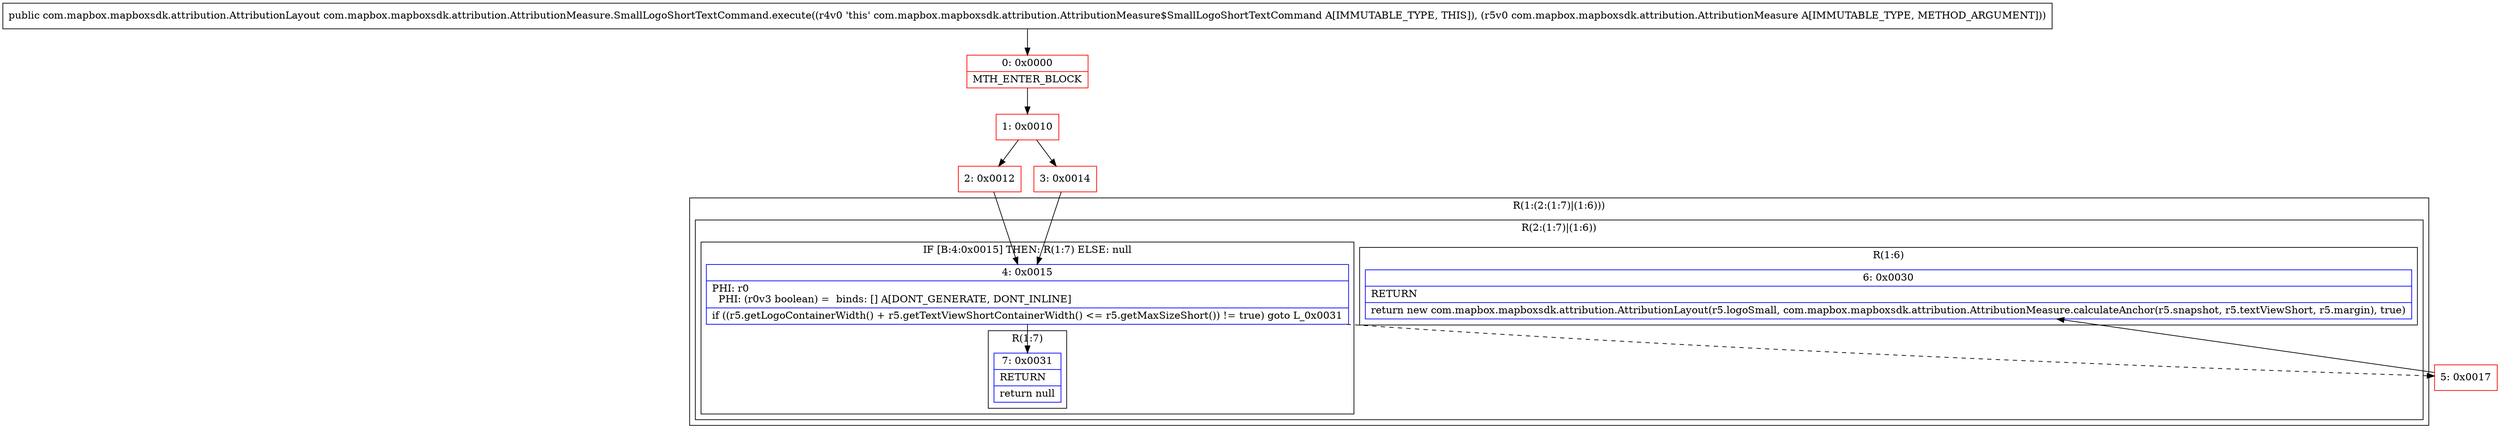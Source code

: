 digraph "CFG forcom.mapbox.mapboxsdk.attribution.AttributionMeasure.SmallLogoShortTextCommand.execute(Lcom\/mapbox\/mapboxsdk\/attribution\/AttributionMeasure;)Lcom\/mapbox\/mapboxsdk\/attribution\/AttributionLayout;" {
subgraph cluster_Region_1655478941 {
label = "R(1:(2:(1:7)|(1:6)))";
node [shape=record,color=blue];
subgraph cluster_Region_1245633409 {
label = "R(2:(1:7)|(1:6))";
node [shape=record,color=blue];
subgraph cluster_IfRegion_898781114 {
label = "IF [B:4:0x0015] THEN: R(1:7) ELSE: null";
node [shape=record,color=blue];
Node_4 [shape=record,label="{4\:\ 0x0015|PHI: r0 \l  PHI: (r0v3 boolean) =  binds: [] A[DONT_GENERATE, DONT_INLINE]\l|if ((r5.getLogoContainerWidth() + r5.getTextViewShortContainerWidth() \<= r5.getMaxSizeShort()) != true) goto L_0x0031\l}"];
subgraph cluster_Region_85945815 {
label = "R(1:7)";
node [shape=record,color=blue];
Node_7 [shape=record,label="{7\:\ 0x0031|RETURN\l|return null\l}"];
}
}
subgraph cluster_Region_65107867 {
label = "R(1:6)";
node [shape=record,color=blue];
Node_6 [shape=record,label="{6\:\ 0x0030|RETURN\l|return new com.mapbox.mapboxsdk.attribution.AttributionLayout(r5.logoSmall, com.mapbox.mapboxsdk.attribution.AttributionMeasure.calculateAnchor(r5.snapshot, r5.textViewShort, r5.margin), true)\l}"];
}
}
}
Node_0 [shape=record,color=red,label="{0\:\ 0x0000|MTH_ENTER_BLOCK\l}"];
Node_1 [shape=record,color=red,label="{1\:\ 0x0010}"];
Node_2 [shape=record,color=red,label="{2\:\ 0x0012}"];
Node_3 [shape=record,color=red,label="{3\:\ 0x0014}"];
Node_5 [shape=record,color=red,label="{5\:\ 0x0017}"];
MethodNode[shape=record,label="{public com.mapbox.mapboxsdk.attribution.AttributionLayout com.mapbox.mapboxsdk.attribution.AttributionMeasure.SmallLogoShortTextCommand.execute((r4v0 'this' com.mapbox.mapboxsdk.attribution.AttributionMeasure$SmallLogoShortTextCommand A[IMMUTABLE_TYPE, THIS]), (r5v0 com.mapbox.mapboxsdk.attribution.AttributionMeasure A[IMMUTABLE_TYPE, METHOD_ARGUMENT])) }"];
MethodNode -> Node_0;
Node_4 -> Node_5[style=dashed];
Node_4 -> Node_7;
Node_0 -> Node_1;
Node_1 -> Node_2;
Node_1 -> Node_3;
Node_2 -> Node_4;
Node_3 -> Node_4;
Node_5 -> Node_6;
}

